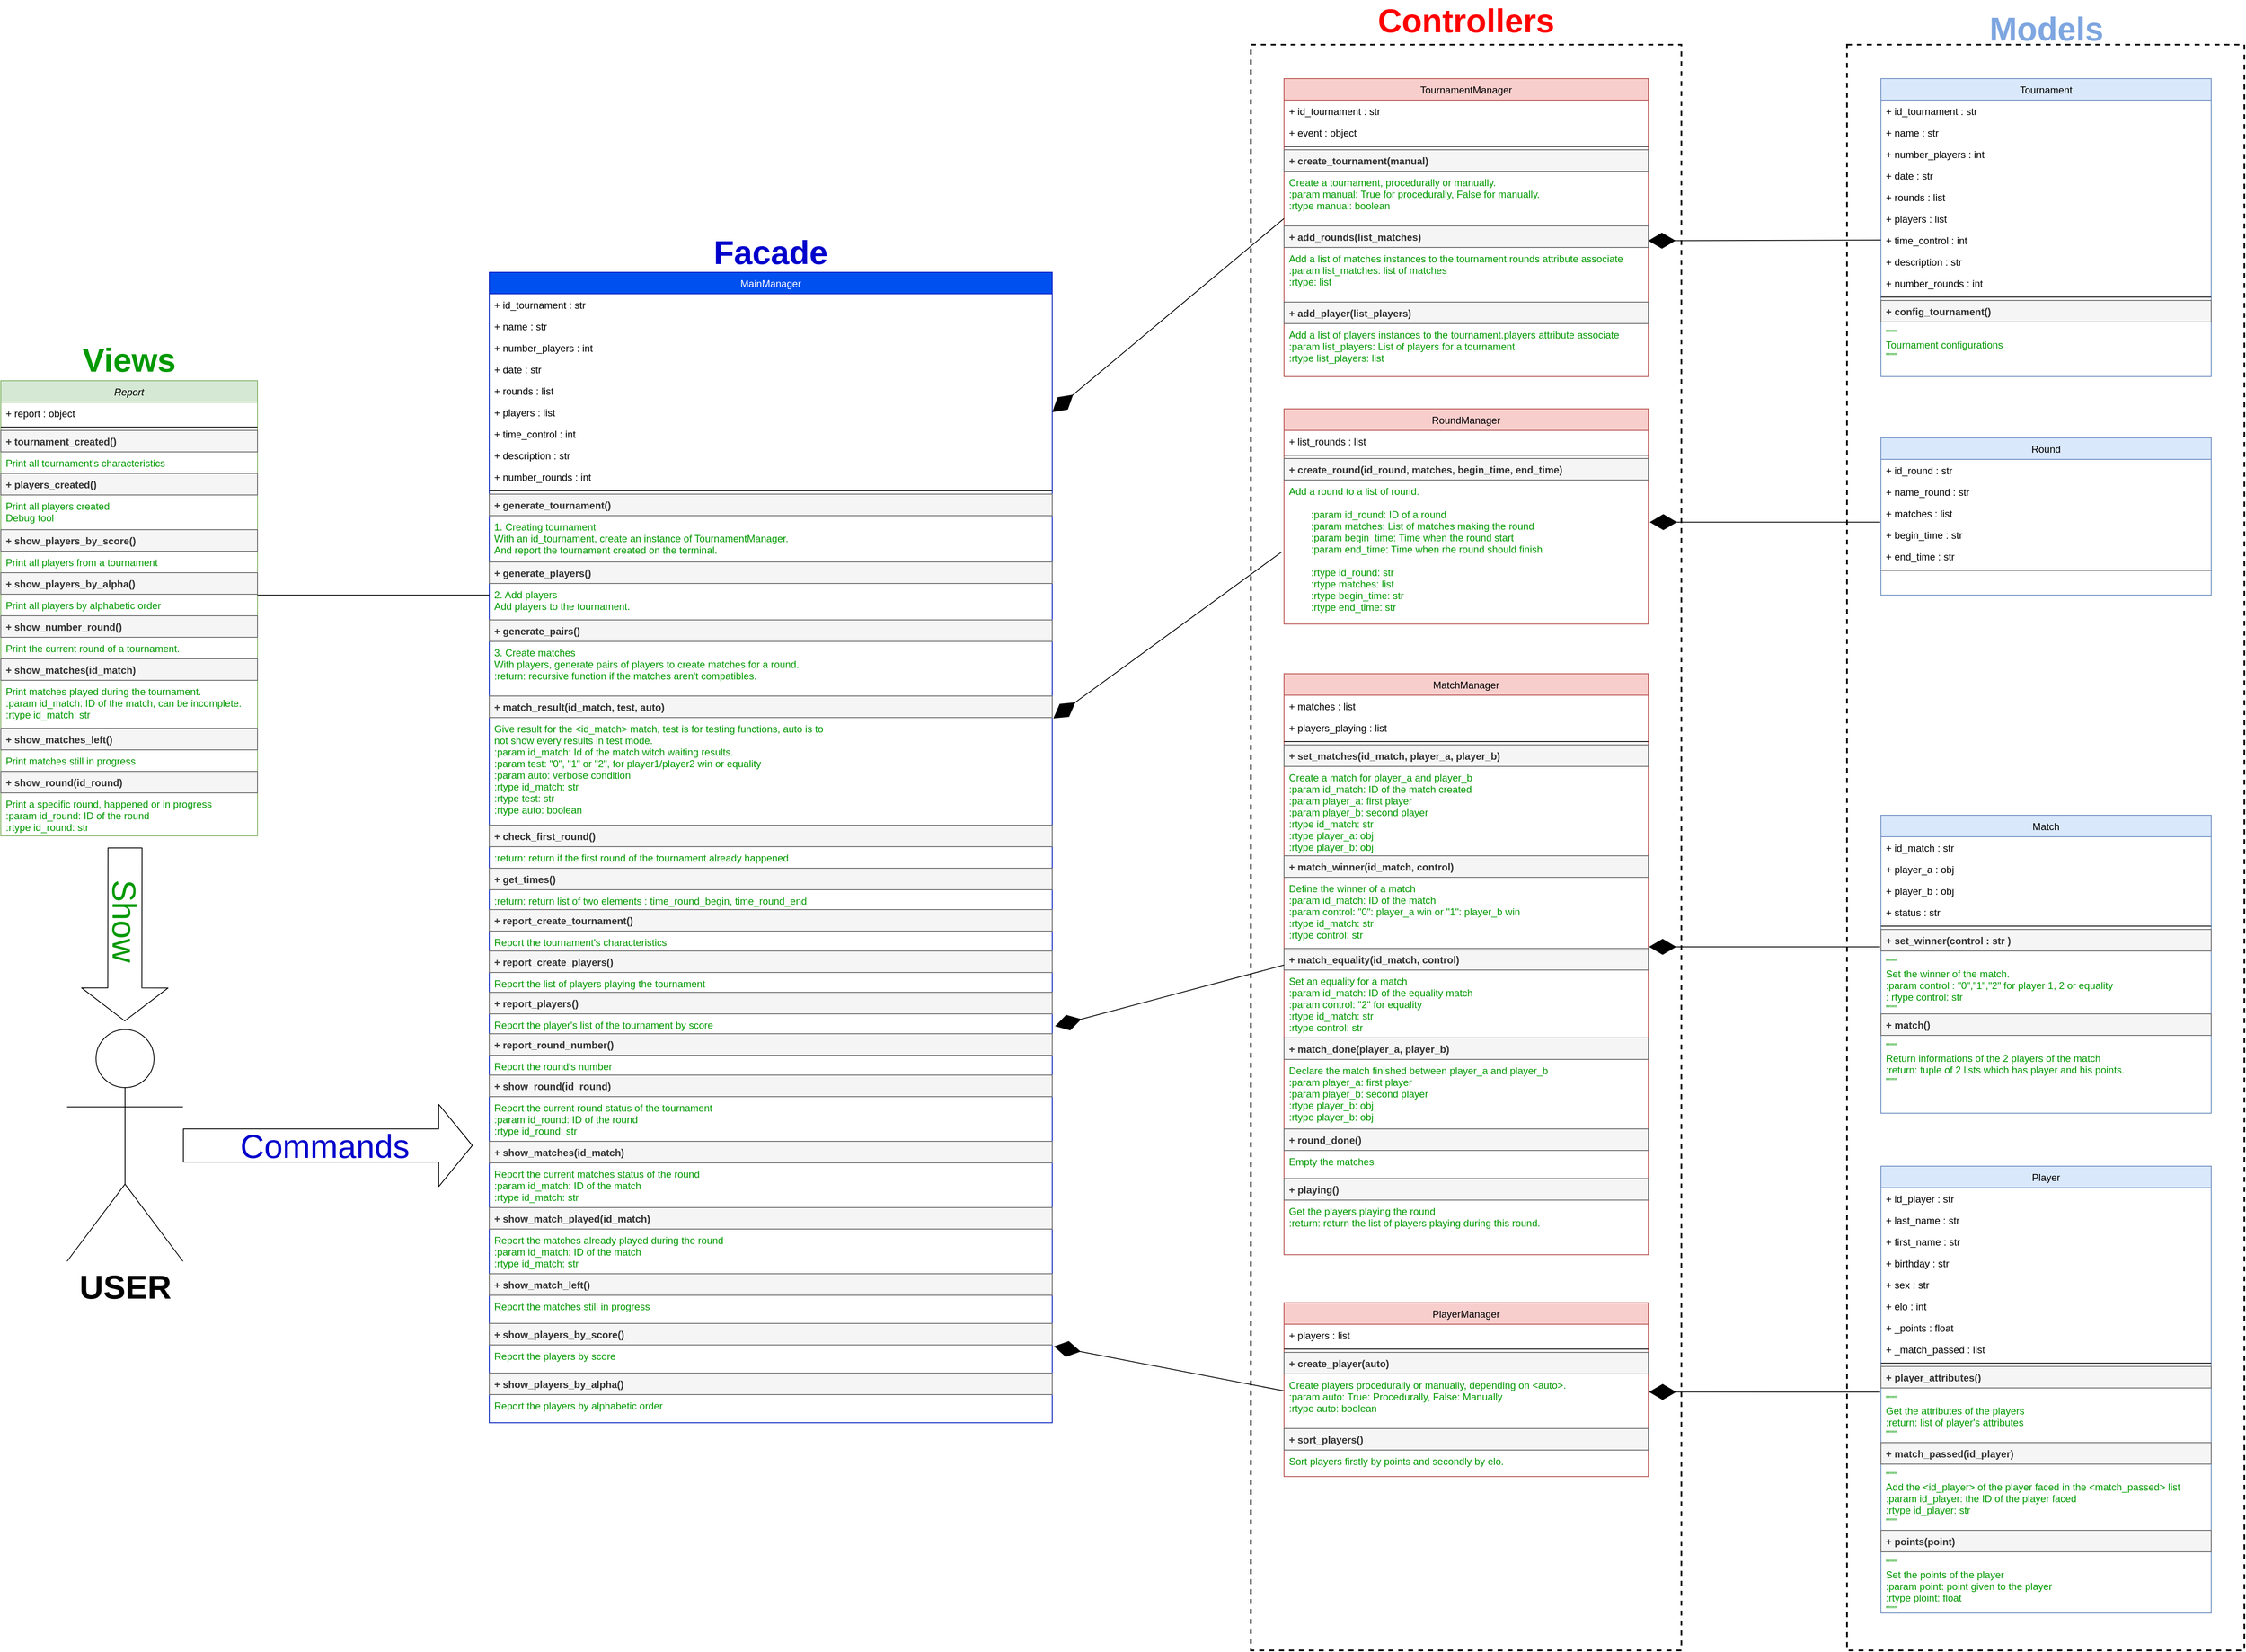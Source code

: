 <mxfile version="14.4.6" type="device"><diagram id="C5RBs43oDa-KdzZeNtuy" name="Page-1"><mxGraphModel dx="3685" dy="1134" grid="1" gridSize="10" guides="1" tooltips="1" connect="1" arrows="1" fold="1" page="1" pageScale="1" pageWidth="827" pageHeight="1169" math="0" shadow="0"><root><mxCell id="WIyWlLk6GJQsqaUBKTNV-0"/><mxCell id="WIyWlLk6GJQsqaUBKTNV-1" parent="WIyWlLk6GJQsqaUBKTNV-0"/><mxCell id="zkfFHV4jXpPFQw0GAbJ--0" value="Report" style="swimlane;fontStyle=2;align=center;verticalAlign=top;childLayout=stackLayout;horizontal=1;startSize=26;horizontalStack=0;resizeParent=1;resizeLast=0;collapsible=1;marginBottom=0;rounded=0;shadow=0;strokeWidth=1;fillColor=#d5e8d4;strokeColor=#82b366;" parent="WIyWlLk6GJQsqaUBKTNV-1" vertex="1"><mxGeometry x="-1110" y="1086" width="310" height="550" as="geometry"><mxRectangle x="230" y="140" width="160" height="26" as="alternateBounds"/></mxGeometry></mxCell><mxCell id="zkfFHV4jXpPFQw0GAbJ--1" value="+ report : object" style="text;align=left;verticalAlign=top;spacingLeft=4;spacingRight=4;overflow=hidden;rotatable=0;points=[[0,0.5],[1,0.5]];portConstraint=eastwest;" parent="zkfFHV4jXpPFQw0GAbJ--0" vertex="1"><mxGeometry y="26" width="310" height="26" as="geometry"/></mxCell><mxCell id="zkfFHV4jXpPFQw0GAbJ--4" value="" style="line;html=1;strokeWidth=1;align=left;verticalAlign=middle;spacingTop=-1;spacingLeft=3;spacingRight=3;rotatable=0;labelPosition=right;points=[];portConstraint=eastwest;" parent="zkfFHV4jXpPFQw0GAbJ--0" vertex="1"><mxGeometry y="52" width="310" height="8" as="geometry"/></mxCell><mxCell id="3AG03qWvwqutViOLY7xf-184" value="+ tournament_created()" style="text;align=left;verticalAlign=top;spacingLeft=4;spacingRight=4;overflow=hidden;rotatable=0;points=[[0,0.5],[1,0.5]];portConstraint=eastwest;fontStyle=1;fillColor=#f5f5f5;strokeColor=#666666;fontColor=#333333;" vertex="1" parent="zkfFHV4jXpPFQw0GAbJ--0"><mxGeometry y="60" width="310" height="26" as="geometry"/></mxCell><mxCell id="3AG03qWvwqutViOLY7xf-190" value="Print all tournament's characteristics" style="text;align=left;verticalAlign=top;spacingLeft=4;spacingRight=4;overflow=hidden;rotatable=0;points=[[0,0.5],[1,0.5]];portConstraint=eastwest;fontColor=#009900;" vertex="1" parent="zkfFHV4jXpPFQw0GAbJ--0"><mxGeometry y="86" width="310" height="26" as="geometry"/></mxCell><mxCell id="3AG03qWvwqutViOLY7xf-189" value="+ players_created()" style="text;align=left;verticalAlign=top;spacingLeft=4;spacingRight=4;overflow=hidden;rotatable=0;points=[[0,0.5],[1,0.5]];portConstraint=eastwest;fontStyle=1;fillColor=#f5f5f5;strokeColor=#666666;fontColor=#333333;" vertex="1" parent="zkfFHV4jXpPFQw0GAbJ--0"><mxGeometry y="112" width="310" height="26" as="geometry"/></mxCell><mxCell id="3AG03qWvwqutViOLY7xf-188" value="Print all players created&#10;Debug tool" style="text;align=left;verticalAlign=top;spacingLeft=4;spacingRight=4;overflow=hidden;rotatable=0;points=[[0,0.5],[1,0.5]];portConstraint=eastwest;fontColor=#009900;" vertex="1" parent="zkfFHV4jXpPFQw0GAbJ--0"><mxGeometry y="138" width="310" height="42" as="geometry"/></mxCell><mxCell id="3AG03qWvwqutViOLY7xf-187" value="+ show_players_by_score()" style="text;align=left;verticalAlign=top;spacingLeft=4;spacingRight=4;overflow=hidden;rotatable=0;points=[[0,0.5],[1,0.5]];portConstraint=eastwest;fontStyle=1;fillColor=#f5f5f5;strokeColor=#666666;fontColor=#333333;" vertex="1" parent="zkfFHV4jXpPFQw0GAbJ--0"><mxGeometry y="180" width="310" height="26" as="geometry"/></mxCell><mxCell id="3AG03qWvwqutViOLY7xf-198" value="Print all players from a tournament" style="text;align=left;verticalAlign=top;spacingLeft=4;spacingRight=4;overflow=hidden;rotatable=0;points=[[0,0.5],[1,0.5]];portConstraint=eastwest;fontColor=#009900;" vertex="1" parent="zkfFHV4jXpPFQw0GAbJ--0"><mxGeometry y="206" width="310" height="26" as="geometry"/></mxCell><mxCell id="3AG03qWvwqutViOLY7xf-197" value="+ show_players_by_alpha()" style="text;align=left;verticalAlign=top;spacingLeft=4;spacingRight=4;overflow=hidden;rotatable=0;points=[[0,0.5],[1,0.5]];portConstraint=eastwest;fontStyle=1;fillColor=#f5f5f5;strokeColor=#666666;fontColor=#333333;" vertex="1" parent="zkfFHV4jXpPFQw0GAbJ--0"><mxGeometry y="232" width="310" height="26" as="geometry"/></mxCell><mxCell id="3AG03qWvwqutViOLY7xf-196" value="Print all players by alphabetic order" style="text;align=left;verticalAlign=top;spacingLeft=4;spacingRight=4;overflow=hidden;rotatable=0;points=[[0,0.5],[1,0.5]];portConstraint=eastwest;fontColor=#009900;" vertex="1" parent="zkfFHV4jXpPFQw0GAbJ--0"><mxGeometry y="258" width="310" height="26" as="geometry"/></mxCell><mxCell id="3AG03qWvwqutViOLY7xf-195" value="+ show_number_round()" style="text;align=left;verticalAlign=top;spacingLeft=4;spacingRight=4;overflow=hidden;rotatable=0;points=[[0,0.5],[1,0.5]];portConstraint=eastwest;fontStyle=1;fillColor=#f5f5f5;strokeColor=#666666;fontColor=#333333;" vertex="1" parent="zkfFHV4jXpPFQw0GAbJ--0"><mxGeometry y="284" width="310" height="26" as="geometry"/></mxCell><mxCell id="3AG03qWvwqutViOLY7xf-185" value="Print the current round of a tournament." style="text;align=left;verticalAlign=top;spacingLeft=4;spacingRight=4;overflow=hidden;rotatable=0;points=[[0,0.5],[1,0.5]];portConstraint=eastwest;fontColor=#009900;" vertex="1" parent="zkfFHV4jXpPFQw0GAbJ--0"><mxGeometry y="310" width="310" height="26" as="geometry"/></mxCell><mxCell id="3AG03qWvwqutViOLY7xf-180" value="+ show_matches(id_match)" style="text;align=left;verticalAlign=top;spacingLeft=4;spacingRight=4;overflow=hidden;rotatable=0;points=[[0,0.5],[1,0.5]];portConstraint=eastwest;fontStyle=1;fillColor=#f5f5f5;strokeColor=#666666;fontColor=#333333;" vertex="1" parent="zkfFHV4jXpPFQw0GAbJ--0"><mxGeometry y="336" width="310" height="26" as="geometry"/></mxCell><mxCell id="3AG03qWvwqutViOLY7xf-183" value="Print matches played during the tournament.&#10;:param id_match: ID of the match, can be incomplete.&#10;:rtype id_match: str" style="text;align=left;verticalAlign=top;spacingLeft=4;spacingRight=4;overflow=hidden;rotatable=0;points=[[0,0.5],[1,0.5]];portConstraint=eastwest;fontColor=#009900;" vertex="1" parent="zkfFHV4jXpPFQw0GAbJ--0"><mxGeometry y="362" width="310" height="58" as="geometry"/></mxCell><mxCell id="3AG03qWvwqutViOLY7xf-182" value="+ show_matches_left()" style="text;align=left;verticalAlign=top;spacingLeft=4;spacingRight=4;overflow=hidden;rotatable=0;points=[[0,0.5],[1,0.5]];portConstraint=eastwest;fontStyle=1;fillColor=#f5f5f5;strokeColor=#666666;fontColor=#333333;" vertex="1" parent="zkfFHV4jXpPFQw0GAbJ--0"><mxGeometry y="420" width="310" height="26" as="geometry"/></mxCell><mxCell id="3AG03qWvwqutViOLY7xf-194" value="Print matches still in progress" style="text;align=left;verticalAlign=top;spacingLeft=4;spacingRight=4;overflow=hidden;rotatable=0;points=[[0,0.5],[1,0.5]];portConstraint=eastwest;fontColor=#009900;" vertex="1" parent="zkfFHV4jXpPFQw0GAbJ--0"><mxGeometry y="446" width="310" height="26" as="geometry"/></mxCell><mxCell id="3AG03qWvwqutViOLY7xf-193" value="+ show_round(id_round)" style="text;align=left;verticalAlign=top;spacingLeft=4;spacingRight=4;overflow=hidden;rotatable=0;points=[[0,0.5],[1,0.5]];portConstraint=eastwest;fontStyle=1;fillColor=#f5f5f5;strokeColor=#666666;fontColor=#333333;" vertex="1" parent="zkfFHV4jXpPFQw0GAbJ--0"><mxGeometry y="472" width="310" height="26" as="geometry"/></mxCell><mxCell id="3AG03qWvwqutViOLY7xf-181" value="Print a specific round, happened or in progress&#10;:param id_round: ID of the round&#10;:rtype id_round: str" style="text;align=left;verticalAlign=top;spacingLeft=4;spacingRight=4;overflow=hidden;rotatable=0;points=[[0,0.5],[1,0.5]];portConstraint=eastwest;fontColor=#009900;" vertex="1" parent="zkfFHV4jXpPFQw0GAbJ--0"><mxGeometry y="498" width="310" height="52" as="geometry"/></mxCell><mxCell id="zkfFHV4jXpPFQw0GAbJ--17" value="Tournament" style="swimlane;fontStyle=0;align=center;verticalAlign=top;childLayout=stackLayout;horizontal=1;startSize=26;horizontalStack=0;resizeParent=1;resizeLast=0;collapsible=1;marginBottom=0;rounded=0;shadow=0;strokeWidth=1;fillColor=#dae8fc;strokeColor=#6c8ebf;" parent="WIyWlLk6GJQsqaUBKTNV-1" vertex="1"><mxGeometry x="1161" y="721" width="399" height="360" as="geometry"><mxRectangle x="550" y="140" width="160" height="26" as="alternateBounds"/></mxGeometry></mxCell><mxCell id="zkfFHV4jXpPFQw0GAbJ--18" value="+ id_tournament : str" style="text;align=left;verticalAlign=top;spacingLeft=4;spacingRight=4;overflow=hidden;rotatable=0;points=[[0,0.5],[1,0.5]];portConstraint=eastwest;" parent="zkfFHV4jXpPFQw0GAbJ--17" vertex="1"><mxGeometry y="26" width="399" height="26" as="geometry"/></mxCell><mxCell id="zkfFHV4jXpPFQw0GAbJ--19" value="+ name : str" style="text;align=left;verticalAlign=top;spacingLeft=4;spacingRight=4;overflow=hidden;rotatable=0;points=[[0,0.5],[1,0.5]];portConstraint=eastwest;rounded=0;shadow=0;html=0;" parent="zkfFHV4jXpPFQw0GAbJ--17" vertex="1"><mxGeometry y="52" width="399" height="26" as="geometry"/></mxCell><mxCell id="zkfFHV4jXpPFQw0GAbJ--20" value="+ number_players : int" style="text;align=left;verticalAlign=top;spacingLeft=4;spacingRight=4;overflow=hidden;rotatable=0;points=[[0,0.5],[1,0.5]];portConstraint=eastwest;rounded=0;shadow=0;html=0;" parent="zkfFHV4jXpPFQw0GAbJ--17" vertex="1"><mxGeometry y="78" width="399" height="26" as="geometry"/></mxCell><mxCell id="zkfFHV4jXpPFQw0GAbJ--21" value="+ date : str" style="text;align=left;verticalAlign=top;spacingLeft=4;spacingRight=4;overflow=hidden;rotatable=0;points=[[0,0.5],[1,0.5]];portConstraint=eastwest;rounded=0;shadow=0;html=0;" parent="zkfFHV4jXpPFQw0GAbJ--17" vertex="1"><mxGeometry y="104" width="399" height="26" as="geometry"/></mxCell><mxCell id="zkfFHV4jXpPFQw0GAbJ--22" value="+ rounds : list" style="text;align=left;verticalAlign=top;spacingLeft=4;spacingRight=4;overflow=hidden;rotatable=0;points=[[0,0.5],[1,0.5]];portConstraint=eastwest;rounded=0;shadow=0;html=0;" parent="zkfFHV4jXpPFQw0GAbJ--17" vertex="1"><mxGeometry y="130" width="399" height="26" as="geometry"/></mxCell><mxCell id="3AG03qWvwqutViOLY7xf-1" value="+ players : list" style="text;align=left;verticalAlign=top;spacingLeft=4;spacingRight=4;overflow=hidden;rotatable=0;points=[[0,0.5],[1,0.5]];portConstraint=eastwest;rounded=0;shadow=0;html=0;" vertex="1" parent="zkfFHV4jXpPFQw0GAbJ--17"><mxGeometry y="156" width="399" height="26" as="geometry"/></mxCell><mxCell id="3AG03qWvwqutViOLY7xf-2" value="+ time_control : int" style="text;align=left;verticalAlign=top;spacingLeft=4;spacingRight=4;overflow=hidden;rotatable=0;points=[[0,0.5],[1,0.5]];portConstraint=eastwest;rounded=0;shadow=0;html=0;" vertex="1" parent="zkfFHV4jXpPFQw0GAbJ--17"><mxGeometry y="182" width="399" height="26" as="geometry"/></mxCell><mxCell id="3AG03qWvwqutViOLY7xf-0" value="+ description : str" style="text;align=left;verticalAlign=top;spacingLeft=4;spacingRight=4;overflow=hidden;rotatable=0;points=[[0,0.5],[1,0.5]];portConstraint=eastwest;rounded=0;shadow=0;html=0;" vertex="1" parent="zkfFHV4jXpPFQw0GAbJ--17"><mxGeometry y="208" width="399" height="26" as="geometry"/></mxCell><mxCell id="3AG03qWvwqutViOLY7xf-3" value="+ number_rounds : int" style="text;align=left;verticalAlign=top;spacingLeft=4;spacingRight=4;overflow=hidden;rotatable=0;points=[[0,0.5],[1,0.5]];portConstraint=eastwest;rounded=0;shadow=0;html=0;" vertex="1" parent="zkfFHV4jXpPFQw0GAbJ--17"><mxGeometry y="234" width="399" height="26" as="geometry"/></mxCell><mxCell id="zkfFHV4jXpPFQw0GAbJ--23" value="" style="line;html=1;strokeWidth=1;align=left;verticalAlign=middle;spacingTop=-1;spacingLeft=3;spacingRight=3;rotatable=0;labelPosition=right;points=[];portConstraint=eastwest;" parent="zkfFHV4jXpPFQw0GAbJ--17" vertex="1"><mxGeometry y="260" width="399" height="8" as="geometry"/></mxCell><mxCell id="zkfFHV4jXpPFQw0GAbJ--24" value="+ config_tournament()" style="text;align=left;verticalAlign=top;spacingLeft=4;spacingRight=4;overflow=hidden;rotatable=0;points=[[0,0.5],[1,0.5]];portConstraint=eastwest;fontStyle=1;fillColor=#f5f5f5;strokeColor=#666666;fontColor=#333333;" parent="zkfFHV4jXpPFQw0GAbJ--17" vertex="1"><mxGeometry y="268" width="399" height="26" as="geometry"/></mxCell><mxCell id="zkfFHV4jXpPFQw0GAbJ--25" value="&quot;&quot;&quot;&#10;Tournament configurations&#10;&quot;&quot;&quot;" style="text;align=left;verticalAlign=top;spacingLeft=4;spacingRight=4;overflow=hidden;rotatable=0;points=[[0,0.5],[1,0.5]];portConstraint=eastwest;fontColor=#009900;" parent="zkfFHV4jXpPFQw0GAbJ--17" vertex="1"><mxGeometry y="294" width="399" height="66" as="geometry"/></mxCell><mxCell id="3AG03qWvwqutViOLY7xf-4" value="Round" style="swimlane;fontStyle=0;align=center;verticalAlign=top;childLayout=stackLayout;horizontal=1;startSize=26;horizontalStack=0;resizeParent=1;resizeLast=0;collapsible=1;marginBottom=0;rounded=0;shadow=0;strokeWidth=1;fillColor=#dae8fc;strokeColor=#6c8ebf;" vertex="1" parent="WIyWlLk6GJQsqaUBKTNV-1"><mxGeometry x="1161" y="1155" width="399" height="190" as="geometry"><mxRectangle x="550" y="140" width="160" height="26" as="alternateBounds"/></mxGeometry></mxCell><mxCell id="3AG03qWvwqutViOLY7xf-5" value="+ id_round : str" style="text;align=left;verticalAlign=top;spacingLeft=4;spacingRight=4;overflow=hidden;rotatable=0;points=[[0,0.5],[1,0.5]];portConstraint=eastwest;" vertex="1" parent="3AG03qWvwqutViOLY7xf-4"><mxGeometry y="26" width="399" height="26" as="geometry"/></mxCell><mxCell id="3AG03qWvwqutViOLY7xf-13" value="+ name_round : str" style="text;align=left;verticalAlign=top;spacingLeft=4;spacingRight=4;overflow=hidden;rotatable=0;points=[[0,0.5],[1,0.5]];portConstraint=eastwest;rounded=0;shadow=0;html=0;" vertex="1" parent="3AG03qWvwqutViOLY7xf-4"><mxGeometry y="52" width="399" height="26" as="geometry"/></mxCell><mxCell id="3AG03qWvwqutViOLY7xf-6" value="+ matches : list" style="text;align=left;verticalAlign=top;spacingLeft=4;spacingRight=4;overflow=hidden;rotatable=0;points=[[0,0.5],[1,0.5]];portConstraint=eastwest;rounded=0;shadow=0;html=0;" vertex="1" parent="3AG03qWvwqutViOLY7xf-4"><mxGeometry y="78" width="399" height="26" as="geometry"/></mxCell><mxCell id="3AG03qWvwqutViOLY7xf-7" value="+ begin_time : str" style="text;align=left;verticalAlign=top;spacingLeft=4;spacingRight=4;overflow=hidden;rotatable=0;points=[[0,0.5],[1,0.5]];portConstraint=eastwest;rounded=0;shadow=0;html=0;" vertex="1" parent="3AG03qWvwqutViOLY7xf-4"><mxGeometry y="104" width="399" height="26" as="geometry"/></mxCell><mxCell id="3AG03qWvwqutViOLY7xf-8" value="+ end_time : str" style="text;align=left;verticalAlign=top;spacingLeft=4;spacingRight=4;overflow=hidden;rotatable=0;points=[[0,0.5],[1,0.5]];portConstraint=eastwest;rounded=0;shadow=0;html=0;" vertex="1" parent="3AG03qWvwqutViOLY7xf-4"><mxGeometry y="130" width="399" height="26" as="geometry"/></mxCell><mxCell id="3AG03qWvwqutViOLY7xf-14" value="" style="line;html=1;strokeWidth=1;align=left;verticalAlign=middle;spacingTop=-1;spacingLeft=3;spacingRight=3;rotatable=0;labelPosition=right;points=[];portConstraint=eastwest;" vertex="1" parent="3AG03qWvwqutViOLY7xf-4"><mxGeometry y="156" width="399" height="8" as="geometry"/></mxCell><mxCell id="3AG03qWvwqutViOLY7xf-17" value="Match" style="swimlane;fontStyle=0;align=center;verticalAlign=top;childLayout=stackLayout;horizontal=1;startSize=26;horizontalStack=0;resizeParent=1;resizeLast=0;collapsible=1;marginBottom=0;rounded=0;shadow=0;strokeWidth=1;fillColor=#dae8fc;strokeColor=#6c8ebf;" vertex="1" parent="WIyWlLk6GJQsqaUBKTNV-1"><mxGeometry x="1161" y="1611" width="399" height="360" as="geometry"><mxRectangle x="550" y="140" width="160" height="26" as="alternateBounds"/></mxGeometry></mxCell><mxCell id="3AG03qWvwqutViOLY7xf-18" value="+ id_match : str" style="text;align=left;verticalAlign=top;spacingLeft=4;spacingRight=4;overflow=hidden;rotatable=0;points=[[0,0.5],[1,0.5]];portConstraint=eastwest;" vertex="1" parent="3AG03qWvwqutViOLY7xf-17"><mxGeometry y="26" width="399" height="26" as="geometry"/></mxCell><mxCell id="3AG03qWvwqutViOLY7xf-19" value="+ player_a : obj" style="text;align=left;verticalAlign=top;spacingLeft=4;spacingRight=4;overflow=hidden;rotatable=0;points=[[0,0.5],[1,0.5]];portConstraint=eastwest;rounded=0;shadow=0;html=0;" vertex="1" parent="3AG03qWvwqutViOLY7xf-17"><mxGeometry y="52" width="399" height="26" as="geometry"/></mxCell><mxCell id="3AG03qWvwqutViOLY7xf-20" value="+ player_b : obj" style="text;align=left;verticalAlign=top;spacingLeft=4;spacingRight=4;overflow=hidden;rotatable=0;points=[[0,0.5],[1,0.5]];portConstraint=eastwest;rounded=0;shadow=0;html=0;" vertex="1" parent="3AG03qWvwqutViOLY7xf-17"><mxGeometry y="78" width="399" height="26" as="geometry"/></mxCell><mxCell id="3AG03qWvwqutViOLY7xf-21" value="+ status : str" style="text;align=left;verticalAlign=top;spacingLeft=4;spacingRight=4;overflow=hidden;rotatable=0;points=[[0,0.5],[1,0.5]];portConstraint=eastwest;rounded=0;shadow=0;html=0;" vertex="1" parent="3AG03qWvwqutViOLY7xf-17"><mxGeometry y="104" width="399" height="26" as="geometry"/></mxCell><mxCell id="3AG03qWvwqutViOLY7xf-27" value="" style="line;html=1;strokeWidth=1;align=left;verticalAlign=middle;spacingTop=-1;spacingLeft=3;spacingRight=3;rotatable=0;labelPosition=right;points=[];portConstraint=eastwest;" vertex="1" parent="3AG03qWvwqutViOLY7xf-17"><mxGeometry y="130" width="399" height="8" as="geometry"/></mxCell><mxCell id="3AG03qWvwqutViOLY7xf-28" value="+ set_winner(control : str )" style="text;align=left;verticalAlign=top;spacingLeft=4;spacingRight=4;overflow=hidden;rotatable=0;points=[[0,0.5],[1,0.5]];portConstraint=eastwest;fontStyle=1;fillColor=#f5f5f5;strokeColor=#666666;fontColor=#333333;" vertex="1" parent="3AG03qWvwqutViOLY7xf-17"><mxGeometry y="138" width="399" height="26" as="geometry"/></mxCell><mxCell id="3AG03qWvwqutViOLY7xf-29" value="&quot;&quot;&quot;&#10;Set the winner of the match.&#10;:param control : &quot;0&quot;,&quot;1&quot;,&quot;2&quot; for player 1, 2 or equality&#10;: rtype control: str&#10;&quot;&quot;&quot;" style="text;align=left;verticalAlign=top;spacingLeft=4;spacingRight=4;overflow=hidden;rotatable=0;points=[[0,0.5],[1,0.5]];portConstraint=eastwest;fontColor=#009900;" vertex="1" parent="3AG03qWvwqutViOLY7xf-17"><mxGeometry y="164" width="399" height="76" as="geometry"/></mxCell><mxCell id="3AG03qWvwqutViOLY7xf-108" value="+ match()" style="text;align=left;verticalAlign=top;spacingLeft=4;spacingRight=4;overflow=hidden;rotatable=0;points=[[0,0.5],[1,0.5]];portConstraint=eastwest;fontStyle=1;fillColor=#f5f5f5;strokeColor=#666666;fontColor=#333333;" vertex="1" parent="3AG03qWvwqutViOLY7xf-17"><mxGeometry y="240" width="399" height="26" as="geometry"/></mxCell><mxCell id="3AG03qWvwqutViOLY7xf-109" value="&quot;&quot;&quot;&#10;Return informations of the 2 players of the match&#10;:return: tuple of 2 lists which has player and his points.&#10;&quot;&quot;&quot;" style="text;align=left;verticalAlign=top;spacingLeft=4;spacingRight=4;overflow=hidden;rotatable=0;points=[[0,0.5],[1,0.5]];portConstraint=eastwest;fontColor=#009900;" vertex="1" parent="3AG03qWvwqutViOLY7xf-17"><mxGeometry y="266" width="399" height="76" as="geometry"/></mxCell><mxCell id="3AG03qWvwqutViOLY7xf-30" value="Player" style="swimlane;fontStyle=0;align=center;verticalAlign=top;childLayout=stackLayout;horizontal=1;startSize=26;horizontalStack=0;resizeParent=1;resizeLast=0;collapsible=1;marginBottom=0;rounded=0;shadow=0;strokeWidth=1;fillColor=#dae8fc;strokeColor=#6c8ebf;" vertex="1" parent="WIyWlLk6GJQsqaUBKTNV-1"><mxGeometry x="1161" y="2035" width="399" height="540" as="geometry"><mxRectangle x="550" y="140" width="160" height="26" as="alternateBounds"/></mxGeometry></mxCell><mxCell id="3AG03qWvwqutViOLY7xf-31" value="+ id_player : str" style="text;align=left;verticalAlign=top;spacingLeft=4;spacingRight=4;overflow=hidden;rotatable=0;points=[[0,0.5],[1,0.5]];portConstraint=eastwest;" vertex="1" parent="3AG03qWvwqutViOLY7xf-30"><mxGeometry y="26" width="399" height="26" as="geometry"/></mxCell><mxCell id="3AG03qWvwqutViOLY7xf-32" value="+ last_name : str" style="text;align=left;verticalAlign=top;spacingLeft=4;spacingRight=4;overflow=hidden;rotatable=0;points=[[0,0.5],[1,0.5]];portConstraint=eastwest;rounded=0;shadow=0;html=0;" vertex="1" parent="3AG03qWvwqutViOLY7xf-30"><mxGeometry y="52" width="399" height="26" as="geometry"/></mxCell><mxCell id="3AG03qWvwqutViOLY7xf-33" value="+ first_name : str" style="text;align=left;verticalAlign=top;spacingLeft=4;spacingRight=4;overflow=hidden;rotatable=0;points=[[0,0.5],[1,0.5]];portConstraint=eastwest;rounded=0;shadow=0;html=0;" vertex="1" parent="3AG03qWvwqutViOLY7xf-30"><mxGeometry y="78" width="399" height="26" as="geometry"/></mxCell><mxCell id="3AG03qWvwqutViOLY7xf-34" value="+ birthday : str" style="text;align=left;verticalAlign=top;spacingLeft=4;spacingRight=4;overflow=hidden;rotatable=0;points=[[0,0.5],[1,0.5]];portConstraint=eastwest;rounded=0;shadow=0;html=0;" vertex="1" parent="3AG03qWvwqutViOLY7xf-30"><mxGeometry y="104" width="399" height="26" as="geometry"/></mxCell><mxCell id="3AG03qWvwqutViOLY7xf-35" value="+ sex : str" style="text;align=left;verticalAlign=top;spacingLeft=4;spacingRight=4;overflow=hidden;rotatable=0;points=[[0,0.5],[1,0.5]];portConstraint=eastwest;rounded=0;shadow=0;html=0;" vertex="1" parent="3AG03qWvwqutViOLY7xf-30"><mxGeometry y="130" width="399" height="26" as="geometry"/></mxCell><mxCell id="3AG03qWvwqutViOLY7xf-36" value="+ elo : int" style="text;align=left;verticalAlign=top;spacingLeft=4;spacingRight=4;overflow=hidden;rotatable=0;points=[[0,0.5],[1,0.5]];portConstraint=eastwest;rounded=0;shadow=0;html=0;" vertex="1" parent="3AG03qWvwqutViOLY7xf-30"><mxGeometry y="156" width="399" height="26" as="geometry"/></mxCell><mxCell id="3AG03qWvwqutViOLY7xf-37" value="+ _points : float" style="text;align=left;verticalAlign=top;spacingLeft=4;spacingRight=4;overflow=hidden;rotatable=0;points=[[0,0.5],[1,0.5]];portConstraint=eastwest;rounded=0;shadow=0;html=0;" vertex="1" parent="3AG03qWvwqutViOLY7xf-30"><mxGeometry y="182" width="399" height="26" as="geometry"/></mxCell><mxCell id="3AG03qWvwqutViOLY7xf-38" value="+ _match_passed : list" style="text;align=left;verticalAlign=top;spacingLeft=4;spacingRight=4;overflow=hidden;rotatable=0;points=[[0,0.5],[1,0.5]];portConstraint=eastwest;rounded=0;shadow=0;html=0;" vertex="1" parent="3AG03qWvwqutViOLY7xf-30"><mxGeometry y="208" width="399" height="26" as="geometry"/></mxCell><mxCell id="3AG03qWvwqutViOLY7xf-40" value="" style="line;html=1;strokeWidth=1;align=left;verticalAlign=middle;spacingTop=-1;spacingLeft=3;spacingRight=3;rotatable=0;labelPosition=right;points=[];portConstraint=eastwest;" vertex="1" parent="3AG03qWvwqutViOLY7xf-30"><mxGeometry y="234" width="399" height="8" as="geometry"/></mxCell><mxCell id="3AG03qWvwqutViOLY7xf-41" value="+ player_attributes()" style="text;align=left;verticalAlign=top;spacingLeft=4;spacingRight=4;overflow=hidden;rotatable=0;points=[[0,0.5],[1,0.5]];portConstraint=eastwest;fontStyle=1;fillColor=#f5f5f5;strokeColor=#666666;fontColor=#333333;" vertex="1" parent="3AG03qWvwqutViOLY7xf-30"><mxGeometry y="242" width="399" height="26" as="geometry"/></mxCell><mxCell id="3AG03qWvwqutViOLY7xf-42" value="&quot;&quot;&quot;&#10;Get the attributes of the players&#10;:return: list of player's attributes&#10;&quot;&quot;&quot;" style="text;align=left;verticalAlign=top;spacingLeft=4;spacingRight=4;overflow=hidden;rotatable=0;points=[[0,0.5],[1,0.5]];portConstraint=eastwest;fontColor=#009900;" vertex="1" parent="3AG03qWvwqutViOLY7xf-30"><mxGeometry y="268" width="399" height="66" as="geometry"/></mxCell><mxCell id="3AG03qWvwqutViOLY7xf-112" value="+ match_passed(id_player)" style="text;align=left;verticalAlign=top;spacingLeft=4;spacingRight=4;overflow=hidden;rotatable=0;points=[[0,0.5],[1,0.5]];portConstraint=eastwest;fontStyle=1;fillColor=#f5f5f5;strokeColor=#666666;fontColor=#333333;" vertex="1" parent="3AG03qWvwqutViOLY7xf-30"><mxGeometry y="334" width="399" height="26" as="geometry"/></mxCell><mxCell id="3AG03qWvwqutViOLY7xf-113" value="&quot;&quot;&quot;&#10;Add the &lt;id_player&gt; of the player faced in the &lt;match_passed&gt; list&#10;:param id_player: the ID of the player faced&#10;:rtype id_player: str&#10;&quot;&quot;&quot;" style="text;align=left;verticalAlign=top;spacingLeft=4;spacingRight=4;overflow=hidden;rotatable=0;points=[[0,0.5],[1,0.5]];portConstraint=eastwest;fontColor=#009900;" vertex="1" parent="3AG03qWvwqutViOLY7xf-30"><mxGeometry y="360" width="399" height="80" as="geometry"/></mxCell><mxCell id="3AG03qWvwqutViOLY7xf-110" value="+ points(point)" style="text;align=left;verticalAlign=top;spacingLeft=4;spacingRight=4;overflow=hidden;rotatable=0;points=[[0,0.5],[1,0.5]];portConstraint=eastwest;fontStyle=1;fillColor=#f5f5f5;strokeColor=#666666;fontColor=#333333;" vertex="1" parent="3AG03qWvwqutViOLY7xf-30"><mxGeometry y="440" width="399" height="26" as="geometry"/></mxCell><mxCell id="3AG03qWvwqutViOLY7xf-111" value="&quot;&quot;&quot;&#10;Set the points of the player&#10;:param point: point given to the player&#10;:rtype ploint: float&#10;&quot;&quot;&quot;" style="text;align=left;verticalAlign=top;spacingLeft=4;spacingRight=4;overflow=hidden;rotatable=0;points=[[0,0.5],[1,0.5]];portConstraint=eastwest;fontColor=#009900;" vertex="1" parent="3AG03qWvwqutViOLY7xf-30"><mxGeometry y="466" width="399" height="74" as="geometry"/></mxCell><mxCell id="3AG03qWvwqutViOLY7xf-43" value="TournamentManager" style="swimlane;fontStyle=0;align=center;verticalAlign=top;childLayout=stackLayout;horizontal=1;startSize=26;horizontalStack=0;resizeParent=1;resizeLast=0;collapsible=1;marginBottom=0;rounded=0;shadow=0;strokeWidth=1;fillColor=#f8cecc;strokeColor=#b85450;" vertex="1" parent="WIyWlLk6GJQsqaUBKTNV-1"><mxGeometry x="440" y="721" width="440" height="360" as="geometry"><mxRectangle x="550" y="140" width="160" height="26" as="alternateBounds"/></mxGeometry></mxCell><mxCell id="3AG03qWvwqutViOLY7xf-44" value="+ id_tournament : str" style="text;align=left;verticalAlign=top;spacingLeft=4;spacingRight=4;overflow=hidden;rotatable=0;points=[[0,0.5],[1,0.5]];portConstraint=eastwest;" vertex="1" parent="3AG03qWvwqutViOLY7xf-43"><mxGeometry y="26" width="440" height="26" as="geometry"/></mxCell><mxCell id="3AG03qWvwqutViOLY7xf-45" value="+ event : object" style="text;align=left;verticalAlign=top;spacingLeft=4;spacingRight=4;overflow=hidden;rotatable=0;points=[[0,0.5],[1,0.5]];portConstraint=eastwest;rounded=0;shadow=0;html=0;" vertex="1" parent="3AG03qWvwqutViOLY7xf-43"><mxGeometry y="52" width="440" height="26" as="geometry"/></mxCell><mxCell id="3AG03qWvwqutViOLY7xf-53" value="" style="line;html=1;strokeWidth=1;align=left;verticalAlign=middle;spacingTop=-1;spacingLeft=3;spacingRight=3;rotatable=0;labelPosition=right;points=[];portConstraint=eastwest;" vertex="1" parent="3AG03qWvwqutViOLY7xf-43"><mxGeometry y="78" width="440" height="8" as="geometry"/></mxCell><mxCell id="3AG03qWvwqutViOLY7xf-54" value="+ create_tournament(manual)" style="text;align=left;verticalAlign=top;spacingLeft=4;spacingRight=4;overflow=hidden;rotatable=0;points=[[0,0.5],[1,0.5]];portConstraint=eastwest;fontStyle=1;fillColor=#f5f5f5;strokeColor=#666666;fontColor=#333333;" vertex="1" parent="3AG03qWvwqutViOLY7xf-43"><mxGeometry y="86" width="440" height="26" as="geometry"/></mxCell><mxCell id="3AG03qWvwqutViOLY7xf-55" value="Create a tournament, procedurally or manually.&#10;:param manual: True for procedurally, False for manually.&#10;:rtype manual: boolean" style="text;align=left;verticalAlign=top;spacingLeft=4;spacingRight=4;overflow=hidden;rotatable=0;points=[[0,0.5],[1,0.5]];portConstraint=eastwest;fontColor=#009900;" vertex="1" parent="3AG03qWvwqutViOLY7xf-43"><mxGeometry y="112" width="440" height="66" as="geometry"/></mxCell><mxCell id="3AG03qWvwqutViOLY7xf-114" value="+ add_rounds(list_matches)" style="text;align=left;verticalAlign=top;spacingLeft=4;spacingRight=4;overflow=hidden;rotatable=0;points=[[0,0.5],[1,0.5]];portConstraint=eastwest;fontStyle=1;fillColor=#f5f5f5;strokeColor=#666666;fontColor=#333333;" vertex="1" parent="3AG03qWvwqutViOLY7xf-43"><mxGeometry y="178" width="440" height="26" as="geometry"/></mxCell><mxCell id="3AG03qWvwqutViOLY7xf-115" value="Add a list of matches instances to the tournament.rounds attribute associate&#10;:param list_matches: list of matches&#10;:rtype: list" style="text;align=left;verticalAlign=top;spacingLeft=4;spacingRight=4;overflow=hidden;rotatable=0;points=[[0,0.5],[1,0.5]];portConstraint=eastwest;fontColor=#009900;" vertex="1" parent="3AG03qWvwqutViOLY7xf-43"><mxGeometry y="204" width="440" height="66" as="geometry"/></mxCell><mxCell id="3AG03qWvwqutViOLY7xf-116" value="+ add_player(list_players)" style="text;align=left;verticalAlign=top;spacingLeft=4;spacingRight=4;overflow=hidden;rotatable=0;points=[[0,0.5],[1,0.5]];portConstraint=eastwest;fontStyle=1;fillColor=#f5f5f5;strokeColor=#666666;fontColor=#333333;" vertex="1" parent="3AG03qWvwqutViOLY7xf-43"><mxGeometry y="270" width="440" height="26" as="geometry"/></mxCell><mxCell id="3AG03qWvwqutViOLY7xf-117" value="Add a list of players instances to the tournament.players attribute associate&#10;:param list_players: List of players for a tournament&#10;:rtype list_players: list" style="text;align=left;verticalAlign=top;spacingLeft=4;spacingRight=4;overflow=hidden;rotatable=0;points=[[0,0.5],[1,0.5]];portConstraint=eastwest;fontColor=#009900;" vertex="1" parent="3AG03qWvwqutViOLY7xf-43"><mxGeometry y="296" width="440" height="64" as="geometry"/></mxCell><mxCell id="3AG03qWvwqutViOLY7xf-56" value="RoundManager" style="swimlane;fontStyle=0;align=center;verticalAlign=top;childLayout=stackLayout;horizontal=1;startSize=26;horizontalStack=0;resizeParent=1;resizeLast=0;collapsible=1;marginBottom=0;rounded=0;shadow=0;strokeWidth=1;fillColor=#f8cecc;strokeColor=#b85450;" vertex="1" parent="WIyWlLk6GJQsqaUBKTNV-1"><mxGeometry x="440" y="1120" width="440" height="260" as="geometry"><mxRectangle x="550" y="140" width="160" height="26" as="alternateBounds"/></mxGeometry></mxCell><mxCell id="3AG03qWvwqutViOLY7xf-65" value="+ list_rounds : list" style="text;align=left;verticalAlign=top;spacingLeft=4;spacingRight=4;overflow=hidden;rotatable=0;points=[[0,0.5],[1,0.5]];portConstraint=eastwest;rounded=0;shadow=0;html=0;" vertex="1" parent="3AG03qWvwqutViOLY7xf-56"><mxGeometry y="26" width="440" height="26" as="geometry"/></mxCell><mxCell id="3AG03qWvwqutViOLY7xf-66" value="" style="line;html=1;strokeWidth=1;align=left;verticalAlign=middle;spacingTop=-1;spacingLeft=3;spacingRight=3;rotatable=0;labelPosition=right;points=[];portConstraint=eastwest;" vertex="1" parent="3AG03qWvwqutViOLY7xf-56"><mxGeometry y="52" width="440" height="8" as="geometry"/></mxCell><mxCell id="3AG03qWvwqutViOLY7xf-67" value="+ create_round(id_round, matches, begin_time, end_time)" style="text;align=left;verticalAlign=top;spacingLeft=4;spacingRight=4;overflow=hidden;rotatable=0;points=[[0,0.5],[1,0.5]];portConstraint=eastwest;fontStyle=1;fillColor=#f5f5f5;strokeColor=#666666;fontColor=#333333;" vertex="1" parent="3AG03qWvwqutViOLY7xf-56"><mxGeometry y="60" width="440" height="26" as="geometry"/></mxCell><mxCell id="3AG03qWvwqutViOLY7xf-68" value="Add a round to a list of round.&#10;&#10;        :param id_round: ID of a round&#10;        :param matches: List of matches making the round&#10;        :param begin_time: Time when the round start&#10;        :param end_time: Time when rhe round should finish&#10;&#10;        :rtype id_round: str&#10;        :rtype matches: list&#10;        :rtype begin_time: str&#10;        :rtype end_time: str" style="text;align=left;verticalAlign=top;spacingLeft=4;spacingRight=4;overflow=hidden;rotatable=0;points=[[0,0.5],[1,0.5]];portConstraint=eastwest;fontColor=#009900;" vertex="1" parent="3AG03qWvwqutViOLY7xf-56"><mxGeometry y="86" width="440" height="164" as="geometry"/></mxCell><mxCell id="3AG03qWvwqutViOLY7xf-69" value="MatchManager" style="swimlane;fontStyle=0;align=center;verticalAlign=top;childLayout=stackLayout;horizontal=1;startSize=26;horizontalStack=0;resizeParent=1;resizeLast=0;collapsible=1;marginBottom=0;rounded=0;shadow=0;strokeWidth=1;fillColor=#f8cecc;strokeColor=#b85450;" vertex="1" parent="WIyWlLk6GJQsqaUBKTNV-1"><mxGeometry x="440" y="1440" width="440" height="702" as="geometry"><mxRectangle x="550" y="140" width="160" height="26" as="alternateBounds"/></mxGeometry></mxCell><mxCell id="3AG03qWvwqutViOLY7xf-75" value="+ matches : list" style="text;align=left;verticalAlign=top;spacingLeft=4;spacingRight=4;overflow=hidden;rotatable=0;points=[[0,0.5],[1,0.5]];portConstraint=eastwest;rounded=0;shadow=0;html=0;" vertex="1" parent="3AG03qWvwqutViOLY7xf-69"><mxGeometry y="26" width="440" height="26" as="geometry"/></mxCell><mxCell id="3AG03qWvwqutViOLY7xf-77" value="+ players_playing : list" style="text;align=left;verticalAlign=top;spacingLeft=4;spacingRight=4;overflow=hidden;rotatable=0;points=[[0,0.5],[1,0.5]];portConstraint=eastwest;rounded=0;shadow=0;html=0;" vertex="1" parent="3AG03qWvwqutViOLY7xf-69"><mxGeometry y="52" width="440" height="26" as="geometry"/></mxCell><mxCell id="3AG03qWvwqutViOLY7xf-79" value="" style="line;html=1;strokeWidth=1;align=left;verticalAlign=middle;spacingTop=-1;spacingLeft=3;spacingRight=3;rotatable=0;labelPosition=right;points=[];portConstraint=eastwest;" vertex="1" parent="3AG03qWvwqutViOLY7xf-69"><mxGeometry y="78" width="440" height="8" as="geometry"/></mxCell><mxCell id="3AG03qWvwqutViOLY7xf-80" value="+ set_matches(id_match, player_a, player_b)" style="text;align=left;verticalAlign=top;spacingLeft=4;spacingRight=4;overflow=hidden;rotatable=0;points=[[0,0.5],[1,0.5]];portConstraint=eastwest;fontStyle=1;fillColor=#f5f5f5;strokeColor=#666666;fontColor=#333333;" vertex="1" parent="3AG03qWvwqutViOLY7xf-69"><mxGeometry y="86" width="440" height="26" as="geometry"/></mxCell><mxCell id="3AG03qWvwqutViOLY7xf-81" value="Create a match for player_a and player_b&#10;:param id_match: ID of the match created&#10;:param player_a: first player&#10;:param player_b: second player&#10;:rtype id_match: str&#10;:rtype player_a: obj&#10;:rtype player_b: obj" style="text;align=left;verticalAlign=top;spacingLeft=4;spacingRight=4;overflow=hidden;rotatable=0;points=[[0,0.5],[1,0.5]];portConstraint=eastwest;fontColor=#009900;" vertex="1" parent="3AG03qWvwqutViOLY7xf-69"><mxGeometry y="112" width="440" height="108" as="geometry"/></mxCell><mxCell id="3AG03qWvwqutViOLY7xf-118" value="+ match_winner(id_match, control)" style="text;align=left;verticalAlign=top;spacingLeft=4;spacingRight=4;overflow=hidden;rotatable=0;points=[[0,0.5],[1,0.5]];portConstraint=eastwest;fontStyle=1;fillColor=#f5f5f5;strokeColor=#666666;fontColor=#333333;" vertex="1" parent="3AG03qWvwqutViOLY7xf-69"><mxGeometry y="220" width="440" height="26" as="geometry"/></mxCell><mxCell id="3AG03qWvwqutViOLY7xf-119" value="Define the winner of a match&#10;:param id_match: ID of the match&#10;:param control: &quot;0&quot;: player_a win or &quot;1&quot;: player_b win&#10;:rtype id_match: str&#10;:rtype control: str" style="text;align=left;verticalAlign=top;spacingLeft=4;spacingRight=4;overflow=hidden;rotatable=0;points=[[0,0.5],[1,0.5]];portConstraint=eastwest;fontColor=#009900;" vertex="1" parent="3AG03qWvwqutViOLY7xf-69"><mxGeometry y="246" width="440" height="86" as="geometry"/></mxCell><mxCell id="3AG03qWvwqutViOLY7xf-126" value="+ match_equality(id_match, control)" style="text;align=left;verticalAlign=top;spacingLeft=4;spacingRight=4;overflow=hidden;rotatable=0;points=[[0,0.5],[1,0.5]];portConstraint=eastwest;fontStyle=1;fillColor=#f5f5f5;strokeColor=#666666;fontColor=#333333;" vertex="1" parent="3AG03qWvwqutViOLY7xf-69"><mxGeometry y="332" width="440" height="26" as="geometry"/></mxCell><mxCell id="3AG03qWvwqutViOLY7xf-127" value="Set an equality for a match&#10;:param id_match: ID of the equality match&#10;:param control: &quot;2&quot; for equality&#10;:rtype id_match: str&#10;:rtype control: str" style="text;align=left;verticalAlign=top;spacingLeft=4;spacingRight=4;overflow=hidden;rotatable=0;points=[[0,0.5],[1,0.5]];portConstraint=eastwest;fontColor=#009900;" vertex="1" parent="3AG03qWvwqutViOLY7xf-69"><mxGeometry y="358" width="440" height="82" as="geometry"/></mxCell><mxCell id="3AG03qWvwqutViOLY7xf-124" value="+ match_done(player_a, player_b)" style="text;align=left;verticalAlign=top;spacingLeft=4;spacingRight=4;overflow=hidden;rotatable=0;points=[[0,0.5],[1,0.5]];portConstraint=eastwest;fontStyle=1;fillColor=#f5f5f5;strokeColor=#666666;fontColor=#333333;" vertex="1" parent="3AG03qWvwqutViOLY7xf-69"><mxGeometry y="440" width="440" height="26" as="geometry"/></mxCell><mxCell id="3AG03qWvwqutViOLY7xf-125" value="Declare the match finished between player_a and player_b&#10;:param player_a: first player&#10;:param player_b: second player&#10;:rtype player_b: obj&#10;:rtype player_b: obj" style="text;align=left;verticalAlign=top;spacingLeft=4;spacingRight=4;overflow=hidden;rotatable=0;points=[[0,0.5],[1,0.5]];portConstraint=eastwest;fontColor=#009900;" vertex="1" parent="3AG03qWvwqutViOLY7xf-69"><mxGeometry y="466" width="440" height="84" as="geometry"/></mxCell><mxCell id="3AG03qWvwqutViOLY7xf-122" value="+ round_done()" style="text;align=left;verticalAlign=top;spacingLeft=4;spacingRight=4;overflow=hidden;rotatable=0;points=[[0,0.5],[1,0.5]];portConstraint=eastwest;fontStyle=1;fillColor=#f5f5f5;strokeColor=#666666;fontColor=#333333;" vertex="1" parent="3AG03qWvwqutViOLY7xf-69"><mxGeometry y="550" width="440" height="26" as="geometry"/></mxCell><mxCell id="3AG03qWvwqutViOLY7xf-123" value="Empty the matches" style="text;align=left;verticalAlign=top;spacingLeft=4;spacingRight=4;overflow=hidden;rotatable=0;points=[[0,0.5],[1,0.5]];portConstraint=eastwest;fontColor=#009900;" vertex="1" parent="3AG03qWvwqutViOLY7xf-69"><mxGeometry y="576" width="440" height="34" as="geometry"/></mxCell><mxCell id="3AG03qWvwqutViOLY7xf-120" value="+ playing()" style="text;align=left;verticalAlign=top;spacingLeft=4;spacingRight=4;overflow=hidden;rotatable=0;points=[[0,0.5],[1,0.5]];portConstraint=eastwest;fontStyle=1;fillColor=#f5f5f5;strokeColor=#666666;fontColor=#333333;" vertex="1" parent="3AG03qWvwqutViOLY7xf-69"><mxGeometry y="610" width="440" height="26" as="geometry"/></mxCell><mxCell id="3AG03qWvwqutViOLY7xf-121" value="Get the players playing the round&#10;:return: return the list of players playing during this round." style="text;align=left;verticalAlign=top;spacingLeft=4;spacingRight=4;overflow=hidden;rotatable=0;points=[[0,0.5],[1,0.5]];portConstraint=eastwest;fontColor=#009900;" vertex="1" parent="3AG03qWvwqutViOLY7xf-69"><mxGeometry y="636" width="440" height="66" as="geometry"/></mxCell><mxCell id="3AG03qWvwqutViOLY7xf-82" value="PlayerManager" style="swimlane;fontStyle=0;align=center;verticalAlign=top;childLayout=stackLayout;horizontal=1;startSize=26;horizontalStack=0;resizeParent=1;resizeLast=0;collapsible=1;marginBottom=0;rounded=0;shadow=0;strokeWidth=1;fillColor=#f8cecc;strokeColor=#b85450;" vertex="1" parent="WIyWlLk6GJQsqaUBKTNV-1"><mxGeometry x="440" y="2200" width="440" height="210" as="geometry"><mxRectangle x="550" y="140" width="160" height="26" as="alternateBounds"/></mxGeometry></mxCell><mxCell id="3AG03qWvwqutViOLY7xf-91" value="+ players : list" style="text;align=left;verticalAlign=top;spacingLeft=4;spacingRight=4;overflow=hidden;rotatable=0;points=[[0,0.5],[1,0.5]];portConstraint=eastwest;rounded=0;shadow=0;html=0;" vertex="1" parent="3AG03qWvwqutViOLY7xf-82"><mxGeometry y="26" width="440" height="26" as="geometry"/></mxCell><mxCell id="3AG03qWvwqutViOLY7xf-92" value="" style="line;html=1;strokeWidth=1;align=left;verticalAlign=middle;spacingTop=-1;spacingLeft=3;spacingRight=3;rotatable=0;labelPosition=right;points=[];portConstraint=eastwest;" vertex="1" parent="3AG03qWvwqutViOLY7xf-82"><mxGeometry y="52" width="440" height="8" as="geometry"/></mxCell><mxCell id="3AG03qWvwqutViOLY7xf-93" value="+ create_player(auto)" style="text;align=left;verticalAlign=top;spacingLeft=4;spacingRight=4;overflow=hidden;rotatable=0;points=[[0,0.5],[1,0.5]];portConstraint=eastwest;fontStyle=1;fillColor=#f5f5f5;strokeColor=#666666;fontColor=#333333;" vertex="1" parent="3AG03qWvwqutViOLY7xf-82"><mxGeometry y="60" width="440" height="26" as="geometry"/></mxCell><mxCell id="3AG03qWvwqutViOLY7xf-94" value="Create players procedurally or manually, depending on &lt;auto&gt;.&#10;:param auto: True: Procedurally, False: Manually&#10;:rtype auto: boolean" style="text;align=left;verticalAlign=top;spacingLeft=4;spacingRight=4;overflow=hidden;rotatable=0;points=[[0,0.5],[1,0.5]];portConstraint=eastwest;fontColor=#009900;" vertex="1" parent="3AG03qWvwqutViOLY7xf-82"><mxGeometry y="86" width="440" height="66" as="geometry"/></mxCell><mxCell id="3AG03qWvwqutViOLY7xf-128" value="+ sort_players()" style="text;align=left;verticalAlign=top;spacingLeft=4;spacingRight=4;overflow=hidden;rotatable=0;points=[[0,0.5],[1,0.5]];portConstraint=eastwest;fontStyle=1;fillColor=#f5f5f5;strokeColor=#666666;fontColor=#333333;" vertex="1" parent="3AG03qWvwqutViOLY7xf-82"><mxGeometry y="152" width="440" height="26" as="geometry"/></mxCell><mxCell id="3AG03qWvwqutViOLY7xf-129" value="Sort players firstly by points and secondly by elo." style="text;align=left;verticalAlign=top;spacingLeft=4;spacingRight=4;overflow=hidden;rotatable=0;points=[[0,0.5],[1,0.5]];portConstraint=eastwest;fontColor=#009900;" vertex="1" parent="3AG03qWvwqutViOLY7xf-82"><mxGeometry y="178" width="440" height="32" as="geometry"/></mxCell><mxCell id="3AG03qWvwqutViOLY7xf-95" value="MainManager" style="swimlane;fontStyle=0;align=center;verticalAlign=top;childLayout=stackLayout;horizontal=1;startSize=26;horizontalStack=0;resizeParent=1;resizeLast=0;collapsible=1;marginBottom=0;rounded=0;shadow=0;strokeWidth=1;fillColor=#0050ef;strokeColor=#001DBC;fontColor=#ffffff;" vertex="1" parent="WIyWlLk6GJQsqaUBKTNV-1"><mxGeometry x="-520" y="955" width="680" height="1390" as="geometry"><mxRectangle x="550" y="140" width="160" height="26" as="alternateBounds"/></mxGeometry></mxCell><mxCell id="3AG03qWvwqutViOLY7xf-96" value="+ id_tournament : str" style="text;align=left;verticalAlign=top;spacingLeft=4;spacingRight=4;overflow=hidden;rotatable=0;points=[[0,0.5],[1,0.5]];portConstraint=eastwest;" vertex="1" parent="3AG03qWvwqutViOLY7xf-95"><mxGeometry y="26" width="680" height="26" as="geometry"/></mxCell><mxCell id="3AG03qWvwqutViOLY7xf-97" value="+ name : str" style="text;align=left;verticalAlign=top;spacingLeft=4;spacingRight=4;overflow=hidden;rotatable=0;points=[[0,0.5],[1,0.5]];portConstraint=eastwest;rounded=0;shadow=0;html=0;" vertex="1" parent="3AG03qWvwqutViOLY7xf-95"><mxGeometry y="52" width="680" height="26" as="geometry"/></mxCell><mxCell id="3AG03qWvwqutViOLY7xf-98" value="+ number_players : int" style="text;align=left;verticalAlign=top;spacingLeft=4;spacingRight=4;overflow=hidden;rotatable=0;points=[[0,0.5],[1,0.5]];portConstraint=eastwest;rounded=0;shadow=0;html=0;" vertex="1" parent="3AG03qWvwqutViOLY7xf-95"><mxGeometry y="78" width="680" height="26" as="geometry"/></mxCell><mxCell id="3AG03qWvwqutViOLY7xf-99" value="+ date : str" style="text;align=left;verticalAlign=top;spacingLeft=4;spacingRight=4;overflow=hidden;rotatable=0;points=[[0,0.5],[1,0.5]];portConstraint=eastwest;rounded=0;shadow=0;html=0;" vertex="1" parent="3AG03qWvwqutViOLY7xf-95"><mxGeometry y="104" width="680" height="26" as="geometry"/></mxCell><mxCell id="3AG03qWvwqutViOLY7xf-100" value="+ rounds : list" style="text;align=left;verticalAlign=top;spacingLeft=4;spacingRight=4;overflow=hidden;rotatable=0;points=[[0,0.5],[1,0.5]];portConstraint=eastwest;rounded=0;shadow=0;html=0;" vertex="1" parent="3AG03qWvwqutViOLY7xf-95"><mxGeometry y="130" width="680" height="26" as="geometry"/></mxCell><mxCell id="3AG03qWvwqutViOLY7xf-101" value="+ players : list" style="text;align=left;verticalAlign=top;spacingLeft=4;spacingRight=4;overflow=hidden;rotatable=0;points=[[0,0.5],[1,0.5]];portConstraint=eastwest;rounded=0;shadow=0;html=0;" vertex="1" parent="3AG03qWvwqutViOLY7xf-95"><mxGeometry y="156" width="680" height="26" as="geometry"/></mxCell><mxCell id="3AG03qWvwqutViOLY7xf-102" value="+ time_control : int" style="text;align=left;verticalAlign=top;spacingLeft=4;spacingRight=4;overflow=hidden;rotatable=0;points=[[0,0.5],[1,0.5]];portConstraint=eastwest;rounded=0;shadow=0;html=0;" vertex="1" parent="3AG03qWvwqutViOLY7xf-95"><mxGeometry y="182" width="680" height="26" as="geometry"/></mxCell><mxCell id="3AG03qWvwqutViOLY7xf-103" value="+ description : str" style="text;align=left;verticalAlign=top;spacingLeft=4;spacingRight=4;overflow=hidden;rotatable=0;points=[[0,0.5],[1,0.5]];portConstraint=eastwest;rounded=0;shadow=0;html=0;" vertex="1" parent="3AG03qWvwqutViOLY7xf-95"><mxGeometry y="208" width="680" height="26" as="geometry"/></mxCell><mxCell id="3AG03qWvwqutViOLY7xf-104" value="+ number_rounds : int" style="text;align=left;verticalAlign=top;spacingLeft=4;spacingRight=4;overflow=hidden;rotatable=0;points=[[0,0.5],[1,0.5]];portConstraint=eastwest;rounded=0;shadow=0;html=0;" vertex="1" parent="3AG03qWvwqutViOLY7xf-95"><mxGeometry y="234" width="680" height="26" as="geometry"/></mxCell><mxCell id="3AG03qWvwqutViOLY7xf-105" value="" style="line;html=1;strokeWidth=1;align=left;verticalAlign=middle;spacingTop=-1;spacingLeft=3;spacingRight=3;rotatable=0;labelPosition=right;points=[];portConstraint=eastwest;" vertex="1" parent="3AG03qWvwqutViOLY7xf-95"><mxGeometry y="260" width="680" height="8" as="geometry"/></mxCell><mxCell id="3AG03qWvwqutViOLY7xf-106" value="+ generate_tournament()" style="text;align=left;verticalAlign=top;spacingLeft=4;spacingRight=4;overflow=hidden;rotatable=0;points=[[0,0.5],[1,0.5]];portConstraint=eastwest;fontStyle=1;fillColor=#f5f5f5;strokeColor=#666666;fontColor=#333333;" vertex="1" parent="3AG03qWvwqutViOLY7xf-95"><mxGeometry y="268" width="680" height="26" as="geometry"/></mxCell><mxCell id="3AG03qWvwqutViOLY7xf-137" value="1. Creating tournament&#10;    With an id_tournament, create an instance of TournamentManager.&#10;    And report the tournament created on the terminal." style="text;align=left;verticalAlign=top;spacingLeft=4;spacingRight=4;overflow=hidden;rotatable=0;points=[[0,0.5],[1,0.5]];portConstraint=eastwest;fontColor=#009900;" vertex="1" parent="3AG03qWvwqutViOLY7xf-95"><mxGeometry y="294" width="680" height="56" as="geometry"/></mxCell><mxCell id="3AG03qWvwqutViOLY7xf-142" value="+ generate_players()" style="text;align=left;verticalAlign=top;spacingLeft=4;spacingRight=4;overflow=hidden;rotatable=0;points=[[0,0.5],[1,0.5]];portConstraint=eastwest;fontStyle=1;fillColor=#f5f5f5;strokeColor=#666666;fontColor=#333333;" vertex="1" parent="3AG03qWvwqutViOLY7xf-95"><mxGeometry y="350" width="680" height="26" as="geometry"/></mxCell><mxCell id="3AG03qWvwqutViOLY7xf-143" value="2. Add players&#10;    Add players to the tournament." style="text;align=left;verticalAlign=top;spacingLeft=4;spacingRight=4;overflow=hidden;rotatable=0;points=[[0,0.5],[1,0.5]];portConstraint=eastwest;fontColor=#009900;" vertex="1" parent="3AG03qWvwqutViOLY7xf-95"><mxGeometry y="376" width="680" height="44" as="geometry"/></mxCell><mxCell id="3AG03qWvwqutViOLY7xf-140" value="+ generate_pairs()" style="text;align=left;verticalAlign=top;spacingLeft=4;spacingRight=4;overflow=hidden;rotatable=0;points=[[0,0.5],[1,0.5]];portConstraint=eastwest;fontStyle=1;fillColor=#f5f5f5;strokeColor=#666666;fontColor=#333333;" vertex="1" parent="3AG03qWvwqutViOLY7xf-95"><mxGeometry y="420" width="680" height="26" as="geometry"/></mxCell><mxCell id="3AG03qWvwqutViOLY7xf-141" value="3. Create matches&#10;    With players, generate pairs of players to create matches for a round.&#10;:return: recursive function if the matches aren't compatibles." style="text;align=left;verticalAlign=top;spacingLeft=4;spacingRight=4;overflow=hidden;rotatable=0;points=[[0,0.5],[1,0.5]];portConstraint=eastwest;fontColor=#009900;" vertex="1" parent="3AG03qWvwqutViOLY7xf-95"><mxGeometry y="446" width="680" height="66" as="geometry"/></mxCell><mxCell id="3AG03qWvwqutViOLY7xf-138" value="+ match_result(id_match, test, auto)" style="text;align=left;verticalAlign=top;spacingLeft=4;spacingRight=4;overflow=hidden;rotatable=0;points=[[0,0.5],[1,0.5]];portConstraint=eastwest;fontStyle=1;fillColor=#f5f5f5;strokeColor=#666666;fontColor=#333333;" vertex="1" parent="3AG03qWvwqutViOLY7xf-95"><mxGeometry y="512" width="680" height="26" as="geometry"/></mxCell><mxCell id="3AG03qWvwqutViOLY7xf-139" value="Give result for the &lt;id_match&gt; match, test is for testing functions, auto is to&#10;not show every results in test mode.&#10;:param id_match: Id of the match witch waiting results.&#10;:param test: &quot;0&quot;, &quot;1&quot; or &quot;2&quot;, for player1/player2 win or equality&#10;:param auto: verbose condition&#10;:rtype id_match: str&#10;:rtype test: str&#10;:rtype auto: boolean" style="text;align=left;verticalAlign=top;spacingLeft=4;spacingRight=4;overflow=hidden;rotatable=0;points=[[0,0.5],[1,0.5]];portConstraint=eastwest;fontColor=#009900;" vertex="1" parent="3AG03qWvwqutViOLY7xf-95"><mxGeometry y="538" width="680" height="130" as="geometry"/></mxCell><mxCell id="3AG03qWvwqutViOLY7xf-134" value="+ check_first_round()" style="text;align=left;verticalAlign=top;spacingLeft=4;spacingRight=4;overflow=hidden;rotatable=0;points=[[0,0.5],[1,0.5]];portConstraint=eastwest;fontStyle=1;fillColor=#f5f5f5;strokeColor=#666666;fontColor=#333333;" vertex="1" parent="3AG03qWvwqutViOLY7xf-95"><mxGeometry y="668" width="680" height="26" as="geometry"/></mxCell><mxCell id="3AG03qWvwqutViOLY7xf-135" value=":return: return if the first round of the tournament already happened" style="text;align=left;verticalAlign=top;spacingLeft=4;spacingRight=4;overflow=hidden;rotatable=0;points=[[0,0.5],[1,0.5]];portConstraint=eastwest;fontColor=#009900;" vertex="1" parent="3AG03qWvwqutViOLY7xf-95"><mxGeometry y="694" width="680" height="26" as="geometry"/></mxCell><mxCell id="3AG03qWvwqutViOLY7xf-136" value="+ get_times()" style="text;align=left;verticalAlign=top;spacingLeft=4;spacingRight=4;overflow=hidden;rotatable=0;points=[[0,0.5],[1,0.5]];portConstraint=eastwest;fontStyle=1;fillColor=#f5f5f5;strokeColor=#666666;fontColor=#333333;" vertex="1" parent="3AG03qWvwqutViOLY7xf-95"><mxGeometry y="720" width="680" height="26" as="geometry"/></mxCell><mxCell id="3AG03qWvwqutViOLY7xf-133" value=":return: return list of two elements : time_round_begin, time_round_end" style="text;align=left;verticalAlign=top;spacingLeft=4;spacingRight=4;overflow=hidden;rotatable=0;points=[[0,0.5],[1,0.5]];portConstraint=eastwest;fontColor=#009900;" vertex="1" parent="3AG03qWvwqutViOLY7xf-95"><mxGeometry y="746" width="680" height="24" as="geometry"/></mxCell><mxCell id="3AG03qWvwqutViOLY7xf-132" value="+ report_create_tournament()" style="text;align=left;verticalAlign=top;spacingLeft=4;spacingRight=4;overflow=hidden;rotatable=0;points=[[0,0.5],[1,0.5]];portConstraint=eastwest;fontStyle=1;fillColor=#f5f5f5;strokeColor=#666666;fontColor=#333333;" vertex="1" parent="3AG03qWvwqutViOLY7xf-95"><mxGeometry y="770" width="680" height="26" as="geometry"/></mxCell><mxCell id="3AG03qWvwqutViOLY7xf-159" value="Report the tournament's characteristics" style="text;align=left;verticalAlign=top;spacingLeft=4;spacingRight=4;overflow=hidden;rotatable=0;points=[[0,0.5],[1,0.5]];portConstraint=eastwest;fontColor=#009900;" vertex="1" parent="3AG03qWvwqutViOLY7xf-95"><mxGeometry y="796" width="680" height="24" as="geometry"/></mxCell><mxCell id="3AG03qWvwqutViOLY7xf-158" value="+ report_create_players()" style="text;align=left;verticalAlign=top;spacingLeft=4;spacingRight=4;overflow=hidden;rotatable=0;points=[[0,0.5],[1,0.5]];portConstraint=eastwest;fontStyle=1;fillColor=#f5f5f5;strokeColor=#666666;fontColor=#333333;" vertex="1" parent="3AG03qWvwqutViOLY7xf-95"><mxGeometry y="820" width="680" height="26" as="geometry"/></mxCell><mxCell id="3AG03qWvwqutViOLY7xf-157" value="Report the list of players playing the tournament" style="text;align=left;verticalAlign=top;spacingLeft=4;spacingRight=4;overflow=hidden;rotatable=0;points=[[0,0.5],[1,0.5]];portConstraint=eastwest;fontColor=#009900;" vertex="1" parent="3AG03qWvwqutViOLY7xf-95"><mxGeometry y="846" width="680" height="24" as="geometry"/></mxCell><mxCell id="3AG03qWvwqutViOLY7xf-156" value="+ report_players()" style="text;align=left;verticalAlign=top;spacingLeft=4;spacingRight=4;overflow=hidden;rotatable=0;points=[[0,0.5],[1,0.5]];portConstraint=eastwest;fontStyle=1;fillColor=#f5f5f5;strokeColor=#666666;fontColor=#333333;" vertex="1" parent="3AG03qWvwqutViOLY7xf-95"><mxGeometry y="870" width="680" height="26" as="geometry"/></mxCell><mxCell id="3AG03qWvwqutViOLY7xf-155" value="Report the player's list of the tournament by score" style="text;align=left;verticalAlign=top;spacingLeft=4;spacingRight=4;overflow=hidden;rotatable=0;points=[[0,0.5],[1,0.5]];portConstraint=eastwest;fontColor=#009900;" vertex="1" parent="3AG03qWvwqutViOLY7xf-95"><mxGeometry y="896" width="680" height="24" as="geometry"/></mxCell><mxCell id="3AG03qWvwqutViOLY7xf-154" value="+ report_round_number()" style="text;align=left;verticalAlign=top;spacingLeft=4;spacingRight=4;overflow=hidden;rotatable=0;points=[[0,0.5],[1,0.5]];portConstraint=eastwest;fontStyle=1;fillColor=#f5f5f5;strokeColor=#666666;fontColor=#333333;" vertex="1" parent="3AG03qWvwqutViOLY7xf-95"><mxGeometry y="920" width="680" height="26" as="geometry"/></mxCell><mxCell id="3AG03qWvwqutViOLY7xf-153" value="Report the round's number" style="text;align=left;verticalAlign=top;spacingLeft=4;spacingRight=4;overflow=hidden;rotatable=0;points=[[0,0.5],[1,0.5]];portConstraint=eastwest;fontColor=#009900;" vertex="1" parent="3AG03qWvwqutViOLY7xf-95"><mxGeometry y="946" width="680" height="24" as="geometry"/></mxCell><mxCell id="3AG03qWvwqutViOLY7xf-152" value="+ show_round(id_round)" style="text;align=left;verticalAlign=top;spacingLeft=4;spacingRight=4;overflow=hidden;rotatable=0;points=[[0,0.5],[1,0.5]];portConstraint=eastwest;fontStyle=1;fillColor=#f5f5f5;strokeColor=#666666;fontColor=#333333;" vertex="1" parent="3AG03qWvwqutViOLY7xf-95"><mxGeometry y="970" width="680" height="26" as="geometry"/></mxCell><mxCell id="3AG03qWvwqutViOLY7xf-151" value="Report the current round status of the tournament&#10;:param id_round: ID of the round&#10;:rtype id_round: str " style="text;align=left;verticalAlign=top;spacingLeft=4;spacingRight=4;overflow=hidden;rotatable=0;points=[[0,0.5],[1,0.5]];portConstraint=eastwest;fontColor=#009900;" vertex="1" parent="3AG03qWvwqutViOLY7xf-95"><mxGeometry y="996" width="680" height="54" as="geometry"/></mxCell><mxCell id="3AG03qWvwqutViOLY7xf-150" value="+ show_matches(id_match)" style="text;align=left;verticalAlign=top;spacingLeft=4;spacingRight=4;overflow=hidden;rotatable=0;points=[[0,0.5],[1,0.5]];portConstraint=eastwest;fontStyle=1;fillColor=#f5f5f5;strokeColor=#666666;fontColor=#333333;" vertex="1" parent="3AG03qWvwqutViOLY7xf-95"><mxGeometry y="1050" width="680" height="26" as="geometry"/></mxCell><mxCell id="3AG03qWvwqutViOLY7xf-149" value="Report the current matches status of the round &#10;:param id_match: ID of the match&#10;:rtype id_match: str" style="text;align=left;verticalAlign=top;spacingLeft=4;spacingRight=4;overflow=hidden;rotatable=0;points=[[0,0.5],[1,0.5]];portConstraint=eastwest;fontColor=#009900;" vertex="1" parent="3AG03qWvwqutViOLY7xf-95"><mxGeometry y="1076" width="680" height="54" as="geometry"/></mxCell><mxCell id="3AG03qWvwqutViOLY7xf-148" value="+ show_match_played(id_match)" style="text;align=left;verticalAlign=top;spacingLeft=4;spacingRight=4;overflow=hidden;rotatable=0;points=[[0,0.5],[1,0.5]];portConstraint=eastwest;fontStyle=1;fillColor=#f5f5f5;strokeColor=#666666;fontColor=#333333;" vertex="1" parent="3AG03qWvwqutViOLY7xf-95"><mxGeometry y="1130" width="680" height="26" as="geometry"/></mxCell><mxCell id="3AG03qWvwqutViOLY7xf-147" value="Report the matches already played during the round&#10;:param id_match: ID of the match&#10;:rtype id_match: str" style="text;align=left;verticalAlign=top;spacingLeft=4;spacingRight=4;overflow=hidden;rotatable=0;points=[[0,0.5],[1,0.5]];portConstraint=eastwest;fontColor=#009900;" vertex="1" parent="3AG03qWvwqutViOLY7xf-95"><mxGeometry y="1156" width="680" height="54" as="geometry"/></mxCell><mxCell id="3AG03qWvwqutViOLY7xf-146" value="+ show_match_left()" style="text;align=left;verticalAlign=top;spacingLeft=4;spacingRight=4;overflow=hidden;rotatable=0;points=[[0,0.5],[1,0.5]];portConstraint=eastwest;fontStyle=1;fillColor=#f5f5f5;strokeColor=#666666;fontColor=#333333;" vertex="1" parent="3AG03qWvwqutViOLY7xf-95"><mxGeometry y="1210" width="680" height="26" as="geometry"/></mxCell><mxCell id="3AG03qWvwqutViOLY7xf-145" value="Report the matches still in progress " style="text;align=left;verticalAlign=top;spacingLeft=4;spacingRight=4;overflow=hidden;rotatable=0;points=[[0,0.5],[1,0.5]];portConstraint=eastwest;fontColor=#009900;" vertex="1" parent="3AG03qWvwqutViOLY7xf-95"><mxGeometry y="1236" width="680" height="34" as="geometry"/></mxCell><mxCell id="3AG03qWvwqutViOLY7xf-144" value="+ show_players_by_score()" style="text;align=left;verticalAlign=top;spacingLeft=4;spacingRight=4;overflow=hidden;rotatable=0;points=[[0,0.5],[1,0.5]];portConstraint=eastwest;fontStyle=1;fillColor=#f5f5f5;strokeColor=#666666;fontColor=#333333;" vertex="1" parent="3AG03qWvwqutViOLY7xf-95"><mxGeometry y="1270" width="680" height="26" as="geometry"/></mxCell><mxCell id="3AG03qWvwqutViOLY7xf-131" value="Report the players by score" style="text;align=left;verticalAlign=top;spacingLeft=4;spacingRight=4;overflow=hidden;rotatable=0;points=[[0,0.5],[1,0.5]];portConstraint=eastwest;fontColor=#009900;" vertex="1" parent="3AG03qWvwqutViOLY7xf-95"><mxGeometry y="1296" width="680" height="34" as="geometry"/></mxCell><mxCell id="3AG03qWvwqutViOLY7xf-130" value="+ show_players_by_alpha()" style="text;align=left;verticalAlign=top;spacingLeft=4;spacingRight=4;overflow=hidden;rotatable=0;points=[[0,0.5],[1,0.5]];portConstraint=eastwest;fontStyle=1;fillColor=#f5f5f5;strokeColor=#666666;fontColor=#333333;" vertex="1" parent="3AG03qWvwqutViOLY7xf-95"><mxGeometry y="1330" width="680" height="26" as="geometry"/></mxCell><mxCell id="3AG03qWvwqutViOLY7xf-107" value="Report the players by alphabetic order" style="text;align=left;verticalAlign=top;spacingLeft=4;spacingRight=4;overflow=hidden;rotatable=0;points=[[0,0.5],[1,0.5]];portConstraint=eastwest;fontColor=#009900;" vertex="1" parent="3AG03qWvwqutViOLY7xf-95"><mxGeometry y="1356" width="680" height="34" as="geometry"/></mxCell><mxCell id="3AG03qWvwqutViOLY7xf-160" value="" style="endArrow=none;html=1;fontColor=#009900;entryX=0;entryY=0.5;entryDx=0;entryDy=0;exitX=1;exitY=0.686;exitDx=0;exitDy=0;exitPerimeter=0;startArrow=diamondThin;startFill=1;endSize=15;startSize=30;endFill=0;" edge="1" parent="WIyWlLk6GJQsqaUBKTNV-1" source="3AG03qWvwqutViOLY7xf-114" target="3AG03qWvwqutViOLY7xf-2"><mxGeometry width="50" height="50" relative="1" as="geometry"><mxPoint x="660" y="1220" as="sourcePoint"/><mxPoint x="710" y="1170" as="targetPoint"/><Array as="points"/></mxGeometry></mxCell><mxCell id="3AG03qWvwqutViOLY7xf-161" value="" style="endArrow=none;html=1;fontColor=#009900;exitX=1.004;exitY=0.31;exitDx=0;exitDy=0;exitPerimeter=0;entryX=-0.002;entryY=-0.084;entryDx=0;entryDy=0;entryPerimeter=0;endFill=0;startArrow=diamondThin;startFill=1;startSize=30;" edge="1" parent="WIyWlLk6GJQsqaUBKTNV-1" source="3AG03qWvwqutViOLY7xf-68" target="3AG03qWvwqutViOLY7xf-7"><mxGeometry width="50" height="50" relative="1" as="geometry"><mxPoint x="970" y="1330" as="sourcePoint"/><mxPoint x="1020" y="1280" as="targetPoint"/></mxGeometry></mxCell><mxCell id="3AG03qWvwqutViOLY7xf-162" value="" style="endArrow=none;html=1;fontColor=#009900;exitX=1.002;exitY=0.976;exitDx=0;exitDy=0;exitPerimeter=0;endFill=0;startArrow=diamondThin;startFill=1;startSize=30;" edge="1" parent="WIyWlLk6GJQsqaUBKTNV-1" source="3AG03qWvwqutViOLY7xf-119"><mxGeometry width="50" height="50" relative="1" as="geometry"><mxPoint x="970" y="1810" as="sourcePoint"/><mxPoint x="1160" y="1770" as="targetPoint"/></mxGeometry></mxCell><mxCell id="3AG03qWvwqutViOLY7xf-163" value="" style="endArrow=none;html=1;fontColor=#009900;exitX=1.002;exitY=0.331;exitDx=0;exitDy=0;exitPerimeter=0;endFill=0;startArrow=diamondThin;startFill=1;startSize=30;" edge="1" parent="WIyWlLk6GJQsqaUBKTNV-1" source="3AG03qWvwqutViOLY7xf-94"><mxGeometry width="50" height="50" relative="1" as="geometry"><mxPoint x="970" y="2290" as="sourcePoint"/><mxPoint x="1160" y="2308" as="targetPoint"/></mxGeometry></mxCell><mxCell id="3AG03qWvwqutViOLY7xf-164" value="" style="endArrow=none;html=1;fontColor=#009900;exitX=1;exitY=0.5;exitDx=0;exitDy=0;entryX=0;entryY=0.864;entryDx=0;entryDy=0;entryPerimeter=0;endFill=0;startArrow=diamondThin;startFill=1;startSize=30;" edge="1" parent="WIyWlLk6GJQsqaUBKTNV-1" source="3AG03qWvwqutViOLY7xf-101" target="3AG03qWvwqutViOLY7xf-55"><mxGeometry width="50" height="50" relative="1" as="geometry"><mxPoint x="310" y="950" as="sourcePoint"/><mxPoint x="360" y="900" as="targetPoint"/></mxGeometry></mxCell><mxCell id="3AG03qWvwqutViOLY7xf-165" value="" style="endArrow=none;html=1;fontColor=#009900;exitX=1.002;exitY=1.038;exitDx=0;exitDy=0;exitPerimeter=0;startArrow=diamondThin;startFill=1;endFill=0;startSize=30;" edge="1" parent="WIyWlLk6GJQsqaUBKTNV-1" source="3AG03qWvwqutViOLY7xf-138"><mxGeometry width="50" height="50" relative="1" as="geometry"><mxPoint x="310" y="1360" as="sourcePoint"/><mxPoint x="437" y="1293" as="targetPoint"/></mxGeometry></mxCell><mxCell id="3AG03qWvwqutViOLY7xf-166" value="" style="endArrow=none;html=1;fontColor=#009900;exitX=1.005;exitY=0.621;exitDx=0;exitDy=0;exitPerimeter=0;entryX=0;entryY=0.769;entryDx=0;entryDy=0;entryPerimeter=0;endFill=0;startArrow=diamondThin;startFill=1;startSize=30;" edge="1" parent="WIyWlLk6GJQsqaUBKTNV-1" source="3AG03qWvwqutViOLY7xf-155" target="3AG03qWvwqutViOLY7xf-126"><mxGeometry width="50" height="50" relative="1" as="geometry"><mxPoint x="310" y="1850" as="sourcePoint"/><mxPoint x="360" y="1800" as="targetPoint"/></mxGeometry></mxCell><mxCell id="3AG03qWvwqutViOLY7xf-167" value="" style="endArrow=none;html=1;fontColor=#009900;exitX=1.003;exitY=0.053;exitDx=0;exitDy=0;exitPerimeter=0;entryX=0;entryY=0.311;entryDx=0;entryDy=0;entryPerimeter=0;startArrow=diamondThin;startFill=1;endFill=0;startSize=30;" edge="1" parent="WIyWlLk6GJQsqaUBKTNV-1" source="3AG03qWvwqutViOLY7xf-131" target="3AG03qWvwqutViOLY7xf-94"><mxGeometry width="50" height="50" relative="1" as="geometry"><mxPoint x="310" y="2330" as="sourcePoint"/><mxPoint x="360" y="2280" as="targetPoint"/></mxGeometry></mxCell><mxCell id="3AG03qWvwqutViOLY7xf-169" value="USER" style="shape=umlActor;verticalLabelPosition=bottom;verticalAlign=top;html=1;outlineConnect=0;fontStyle=1;fontSize=40;" vertex="1" parent="WIyWlLk6GJQsqaUBKTNV-1"><mxGeometry x="-1030" y="1870" width="140" height="280" as="geometry"/></mxCell><mxCell id="3AG03qWvwqutViOLY7xf-174" value="" style="rounded=0;whiteSpace=wrap;html=1;fontColor=#000000;fillColor=none;dashed=1;strokeWidth=2;" vertex="1" parent="WIyWlLk6GJQsqaUBKTNV-1"><mxGeometry x="1120" y="680" width="480" height="1940" as="geometry"/></mxCell><mxCell id="3AG03qWvwqutViOLY7xf-175" value="" style="rounded=0;whiteSpace=wrap;html=1;fontColor=#000000;fillColor=none;dashed=1;strokeWidth=2;" vertex="1" parent="WIyWlLk6GJQsqaUBKTNV-1"><mxGeometry x="400" y="680" width="520" height="1940" as="geometry"/></mxCell><mxCell id="3AG03qWvwqutViOLY7xf-176" value="Controllers" style="text;html=1;strokeColor=none;fillColor=none;align=center;verticalAlign=middle;whiteSpace=wrap;rounded=0;dashed=1;fontSize=40;fontColor=#FF0000;fontStyle=1" vertex="1" parent="WIyWlLk6GJQsqaUBKTNV-1"><mxGeometry x="545" y="640" width="230" height="20" as="geometry"/></mxCell><mxCell id="3AG03qWvwqutViOLY7xf-177" value="Models" style="text;html=1;strokeColor=none;fillColor=none;align=center;verticalAlign=middle;whiteSpace=wrap;rounded=0;dashed=1;fontSize=40;fontStyle=1;fontColor=#7EA6E0;" vertex="1" parent="WIyWlLk6GJQsqaUBKTNV-1"><mxGeometry x="1245.5" y="650" width="230" height="20" as="geometry"/></mxCell><mxCell id="3AG03qWvwqutViOLY7xf-178" value="Views" style="text;html=1;strokeColor=none;fillColor=none;align=center;verticalAlign=middle;whiteSpace=wrap;rounded=0;dashed=1;fontSize=40;fontStyle=1;fontColor=#009900;" vertex="1" parent="WIyWlLk6GJQsqaUBKTNV-1"><mxGeometry x="-1070" y="1050" width="230" height="20" as="geometry"/></mxCell><mxCell id="3AG03qWvwqutViOLY7xf-179" value="Facade" style="text;html=1;strokeColor=none;fillColor=none;align=center;verticalAlign=middle;whiteSpace=wrap;rounded=0;dashed=1;fontSize=40;fontStyle=1;fontColor=#0000CC;" vertex="1" parent="WIyWlLk6GJQsqaUBKTNV-1"><mxGeometry x="-295" y="920" width="230" height="20" as="geometry"/></mxCell><mxCell id="3AG03qWvwqutViOLY7xf-200" value="" style="endArrow=none;html=1;fontSize=40;fontColor=#0000CC;entryX=1;entryY=0.038;entryDx=0;entryDy=0;entryPerimeter=0;exitX=0;exitY=0.318;exitDx=0;exitDy=0;exitPerimeter=0;" edge="1" parent="WIyWlLk6GJQsqaUBKTNV-1" source="3AG03qWvwqutViOLY7xf-143" target="3AG03qWvwqutViOLY7xf-196"><mxGeometry width="50" height="50" relative="1" as="geometry"><mxPoint x="-640" y="1480" as="sourcePoint"/><mxPoint x="-590" y="1430" as="targetPoint"/></mxGeometry></mxCell><mxCell id="3AG03qWvwqutViOLY7xf-201" value="" style="shape=flexArrow;endArrow=classic;html=1;fontSize=40;fontColor=#0000CC;endWidth=58.286;endSize=13.189;width=40;" edge="1" parent="WIyWlLk6GJQsqaUBKTNV-1"><mxGeometry width="50" height="50" relative="1" as="geometry"><mxPoint x="-890" y="2010" as="sourcePoint"/><mxPoint x="-540" y="2010" as="targetPoint"/></mxGeometry></mxCell><mxCell id="3AG03qWvwqutViOLY7xf-203" value="Commands" style="edgeLabel;html=1;align=center;verticalAlign=middle;resizable=0;points=[];fontSize=40;fontColor=#0000CC;labelBackgroundColor=none;" vertex="1" connectable="0" parent="3AG03qWvwqutViOLY7xf-201"><mxGeometry x="-0.104" y="-3" relative="1" as="geometry"><mxPoint x="13.43" y="-3" as="offset"/></mxGeometry></mxCell><mxCell id="3AG03qWvwqutViOLY7xf-202" value="" style="shape=flexArrow;endArrow=classic;html=1;fontSize=40;fontColor=#0000CC;endWidth=62.286;endSize=12.954;width=41.143;" edge="1" parent="WIyWlLk6GJQsqaUBKTNV-1"><mxGeometry width="50" height="50" relative="1" as="geometry"><mxPoint x="-960" y="1650" as="sourcePoint"/><mxPoint x="-960.29" y="1860" as="targetPoint"/></mxGeometry></mxCell><mxCell id="3AG03qWvwqutViOLY7xf-204" value="Show" style="edgeLabel;html=1;align=center;verticalAlign=middle;resizable=0;points=[];fontSize=40;fontColor=#009900;labelBackgroundColor=none;rotation=90;" vertex="1" connectable="0" parent="3AG03qWvwqutViOLY7xf-202"><mxGeometry x="-0.086" y="-1" relative="1" as="geometry"><mxPoint x="1.13" y="-8" as="offset"/></mxGeometry></mxCell></root></mxGraphModel></diagram></mxfile>